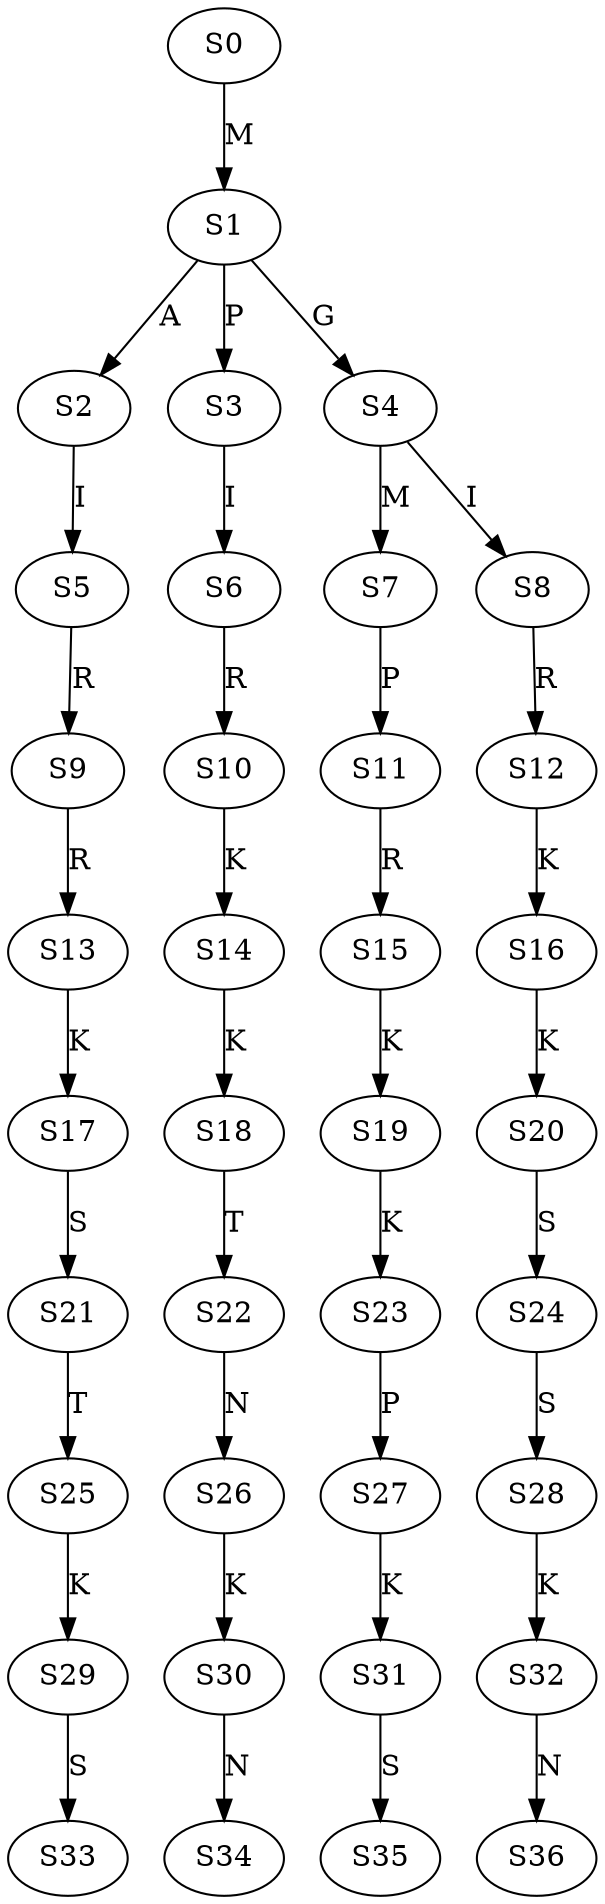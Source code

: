 strict digraph  {
	S0 -> S1 [ label = M ];
	S1 -> S2 [ label = A ];
	S1 -> S3 [ label = P ];
	S1 -> S4 [ label = G ];
	S2 -> S5 [ label = I ];
	S3 -> S6 [ label = I ];
	S4 -> S7 [ label = M ];
	S4 -> S8 [ label = I ];
	S5 -> S9 [ label = R ];
	S6 -> S10 [ label = R ];
	S7 -> S11 [ label = P ];
	S8 -> S12 [ label = R ];
	S9 -> S13 [ label = R ];
	S10 -> S14 [ label = K ];
	S11 -> S15 [ label = R ];
	S12 -> S16 [ label = K ];
	S13 -> S17 [ label = K ];
	S14 -> S18 [ label = K ];
	S15 -> S19 [ label = K ];
	S16 -> S20 [ label = K ];
	S17 -> S21 [ label = S ];
	S18 -> S22 [ label = T ];
	S19 -> S23 [ label = K ];
	S20 -> S24 [ label = S ];
	S21 -> S25 [ label = T ];
	S22 -> S26 [ label = N ];
	S23 -> S27 [ label = P ];
	S24 -> S28 [ label = S ];
	S25 -> S29 [ label = K ];
	S26 -> S30 [ label = K ];
	S27 -> S31 [ label = K ];
	S28 -> S32 [ label = K ];
	S29 -> S33 [ label = S ];
	S30 -> S34 [ label = N ];
	S31 -> S35 [ label = S ];
	S32 -> S36 [ label = N ];
}
